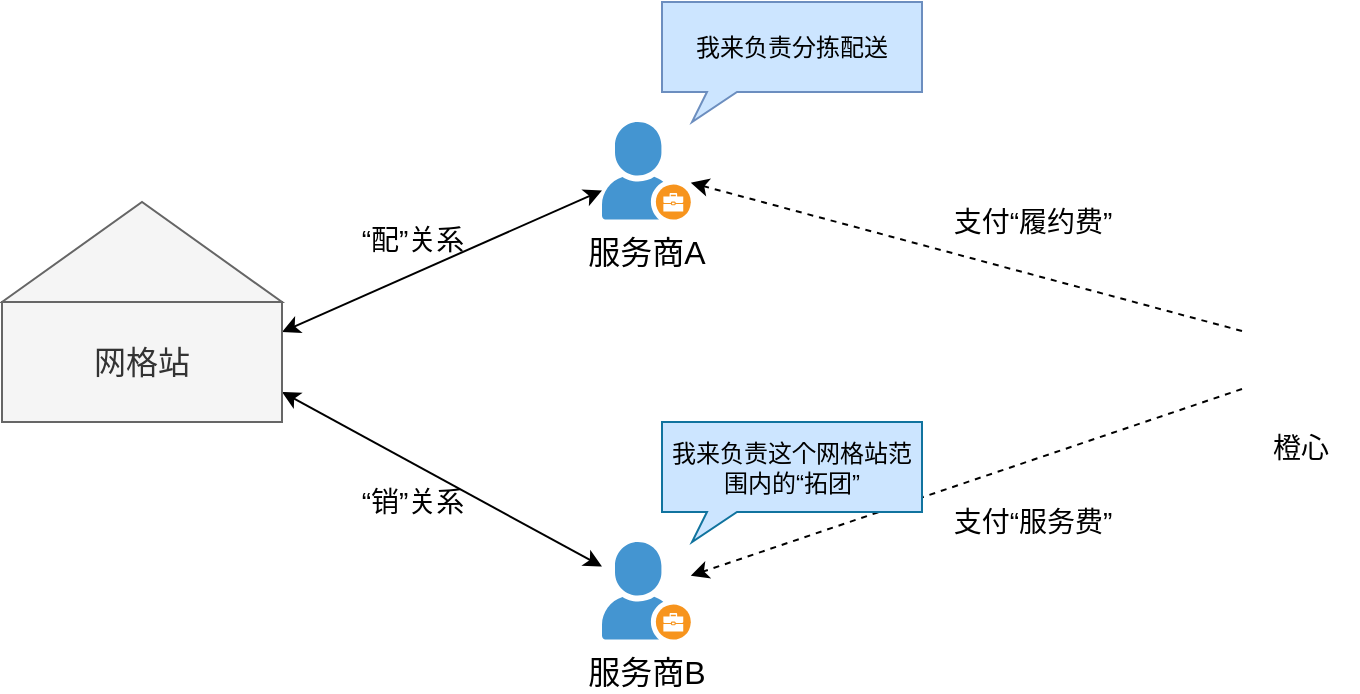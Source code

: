 <mxfile version="14.5.7" type="github">
  <diagram id="-9ge4QOz6YA7k5qSucZB" name="Page-1">
    <mxGraphModel dx="1810" dy="1010" grid="1" gridSize="10" guides="1" tooltips="1" connect="1" arrows="1" fold="1" page="1" pageScale="1" pageWidth="827" pageHeight="1169" math="0" shadow="0">
      <root>
        <mxCell id="0" />
        <mxCell id="1" parent="0" />
        <mxCell id="W7Y0-ZNPRnM_CGCp3w9p-14" style="edgeStyle=none;rounded=0;orthogonalLoop=1;jettySize=auto;html=1;exitX=0;exitY=0.25;exitDx=0;exitDy=0;fontSize=14;dashed=1;" edge="1" parent="1" source="W7Y0-ZNPRnM_CGCp3w9p-13" target="W7Y0-ZNPRnM_CGCp3w9p-3">
          <mxGeometry relative="1" as="geometry" />
        </mxCell>
        <mxCell id="W7Y0-ZNPRnM_CGCp3w9p-15" style="edgeStyle=none;rounded=0;orthogonalLoop=1;jettySize=auto;html=1;exitX=0;exitY=0.75;exitDx=0;exitDy=0;fontSize=14;dashed=1;" edge="1" parent="1" source="W7Y0-ZNPRnM_CGCp3w9p-13" target="W7Y0-ZNPRnM_CGCp3w9p-9">
          <mxGeometry relative="1" as="geometry" />
        </mxCell>
        <mxCell id="W7Y0-ZNPRnM_CGCp3w9p-6" style="rounded=0;orthogonalLoop=1;jettySize=auto;html=1;exitX=1;exitY=0.25;exitDx=0;exitDy=0;endArrow=classic;endFill=1;startArrow=classic;startFill=1;" edge="1" parent="1" source="W7Y0-ZNPRnM_CGCp3w9p-1" target="W7Y0-ZNPRnM_CGCp3w9p-3">
          <mxGeometry relative="1" as="geometry" />
        </mxCell>
        <mxCell id="W7Y0-ZNPRnM_CGCp3w9p-11" style="edgeStyle=none;rounded=0;orthogonalLoop=1;jettySize=auto;html=1;exitX=1;exitY=0.75;exitDx=0;exitDy=0;fontSize=14;startArrow=classic;startFill=1;endArrow=classic;endFill=1;" edge="1" parent="1" source="W7Y0-ZNPRnM_CGCp3w9p-1" target="W7Y0-ZNPRnM_CGCp3w9p-9">
          <mxGeometry relative="1" as="geometry" />
        </mxCell>
        <mxCell id="W7Y0-ZNPRnM_CGCp3w9p-1" value="&lt;font style=&quot;font-size: 16px&quot;&gt;网格站&lt;/font&gt;" style="rounded=0;whiteSpace=wrap;html=1;fillColor=#f5f5f5;strokeColor=#666666;fontColor=#333333;" vertex="1" parent="1">
          <mxGeometry x="180" y="320" width="140" height="60" as="geometry" />
        </mxCell>
        <mxCell id="W7Y0-ZNPRnM_CGCp3w9p-2" value="" style="triangle;whiteSpace=wrap;html=1;rotation=-90;fillColor=#f5f5f5;strokeColor=#666666;fontColor=#333333;" vertex="1" parent="1">
          <mxGeometry x="225" y="225" width="50" height="140" as="geometry" />
        </mxCell>
        <mxCell id="W7Y0-ZNPRnM_CGCp3w9p-3" value="&lt;font style=&quot;font-size: 16px&quot;&gt;服务商A&lt;/font&gt;" style="shadow=0;dashed=0;html=1;strokeColor=none;fillColor=#4495D1;labelPosition=center;verticalLabelPosition=bottom;verticalAlign=top;align=center;outlineConnect=0;shape=mxgraph.veeam.company_owner;" vertex="1" parent="1">
          <mxGeometry x="480" y="230" width="44.4" height="48.8" as="geometry" />
        </mxCell>
        <mxCell id="W7Y0-ZNPRnM_CGCp3w9p-7" value="我来负责分拣配送" style="whiteSpace=wrap;html=1;shape=mxgraph.basic.rectCallout;dx=30;dy=15;boundedLbl=1;strokeColor=#6c8ebf;fillColor=#CCE5FF;" vertex="1" parent="1">
          <mxGeometry x="510" y="170" width="130" height="60" as="geometry" />
        </mxCell>
        <mxCell id="W7Y0-ZNPRnM_CGCp3w9p-8" value="“配”关系" style="text;html=1;align=center;verticalAlign=middle;resizable=0;points=[];autosize=1;fontSize=14;" vertex="1" parent="1">
          <mxGeometry x="350" y="278.8" width="70" height="20" as="geometry" />
        </mxCell>
        <mxCell id="W7Y0-ZNPRnM_CGCp3w9p-9" value="&lt;font style=&quot;font-size: 16px&quot;&gt;服务商B&lt;/font&gt;" style="shadow=0;dashed=0;html=1;strokeColor=none;fillColor=#4495D1;labelPosition=center;verticalLabelPosition=bottom;verticalAlign=top;align=center;outlineConnect=0;shape=mxgraph.veeam.company_owner;" vertex="1" parent="1">
          <mxGeometry x="480" y="440" width="44.4" height="48.8" as="geometry" />
        </mxCell>
        <mxCell id="W7Y0-ZNPRnM_CGCp3w9p-10" value="我来负责这个网格站范围内的“拓团”" style="whiteSpace=wrap;html=1;shape=mxgraph.basic.rectCallout;dx=30;dy=15;boundedLbl=1;strokeColor=#10739e;fillColor=#CCE5FF;" vertex="1" parent="1">
          <mxGeometry x="510" y="380" width="130" height="60" as="geometry" />
        </mxCell>
        <mxCell id="W7Y0-ZNPRnM_CGCp3w9p-12" value="“销”关系" style="text;html=1;align=center;verticalAlign=middle;resizable=0;points=[];autosize=1;fontSize=14;" vertex="1" parent="1">
          <mxGeometry x="350" y="410" width="70" height="20" as="geometry" />
        </mxCell>
        <mxCell id="W7Y0-ZNPRnM_CGCp3w9p-13" value="橙心" style="shape=image;html=1;verticalAlign=top;verticalLabelPosition=bottom;labelBackgroundColor=#ffffff;imageAspect=0;aspect=fixed;image=https://cdn0.iconfinder.com/data/icons/fruity-3/512/Orange-128.png;fontSize=14;" vertex="1" parent="1">
          <mxGeometry x="800" y="320" width="58" height="58" as="geometry" />
        </mxCell>
        <mxCell id="W7Y0-ZNPRnM_CGCp3w9p-16" value="支付“履约费”" style="text;html=1;align=center;verticalAlign=middle;resizable=0;points=[];autosize=1;fontSize=14;" vertex="1" parent="1">
          <mxGeometry x="650" y="270" width="90" height="20" as="geometry" />
        </mxCell>
        <mxCell id="W7Y0-ZNPRnM_CGCp3w9p-17" value="支付“服务费”" style="text;html=1;align=center;verticalAlign=middle;resizable=0;points=[];autosize=1;fontSize=14;" vertex="1" parent="1">
          <mxGeometry x="650" y="420" width="90" height="20" as="geometry" />
        </mxCell>
      </root>
    </mxGraphModel>
  </diagram>
</mxfile>
